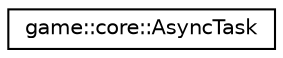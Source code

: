 digraph "Graphical Class Hierarchy"
{
 // LATEX_PDF_SIZE
  edge [fontname="Helvetica",fontsize="10",labelfontname="Helvetica",labelfontsize="10"];
  node [fontname="Helvetica",fontsize="10",shape=record];
  rankdir="LR";
  Node0 [label="game::core::AsyncTask",height=0.2,width=0.4,color="black", fillcolor="white", style="filled",URL="$classgame_1_1core_1_1AsyncTask.html",tooltip="asynchronous task executer and handler"];
}
